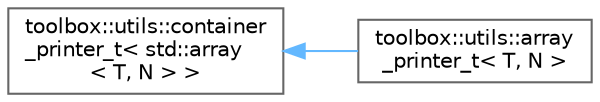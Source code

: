 digraph "Graphical Class Hierarchy"
{
 // LATEX_PDF_SIZE
  bgcolor="transparent";
  edge [fontname=Helvetica,fontsize=10,labelfontname=Helvetica,labelfontsize=10];
  node [fontname=Helvetica,fontsize=10,shape=box,height=0.2,width=0.4];
  rankdir="LR";
  Node0 [id="Node000000",label="toolbox::utils::container\l_printer_t\< std::array\l\< T, N \> \>",height=0.2,width=0.4,color="grey40", fillcolor="white", style="filled",URL="$classtoolbox_1_1utils_1_1container__printer__t.html",tooltip=" "];
  Node0 -> Node1 [id="edge107_Node000000_Node000001",dir="back",color="steelblue1",style="solid",tooltip=" "];
  Node1 [id="Node000001",label="toolbox::utils::array\l_printer_t\< T, N \>",height=0.2,width=0.4,color="grey40", fillcolor="white", style="filled",URL="$classtoolbox_1_1utils_1_1array__printer__t.html",tooltip="Array 打印器/Array printer."];
}
